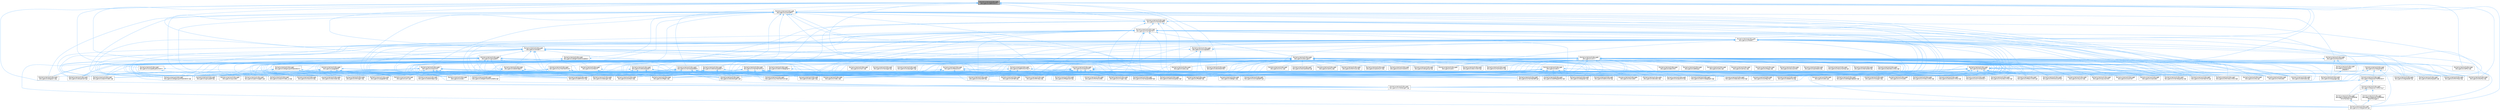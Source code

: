 digraph "/home/runner/work/doxygen/doxygen/src/definition.h"
{
 // INTERACTIVE_SVG=YES
 // LATEX_PDF_SIZE
  bgcolor="transparent";
  edge [fontname=Helvetica,fontsize=10,labelfontname=Helvetica,labelfontsize=10];
  node [fontname=Helvetica,fontsize=10,shape=box,height=0.2,width=0.4];
  Node1 [label="/home/runner/work/doxygen\l/doxygen/src/definition.h",height=0.2,width=0.4,color="gray40", fillcolor="grey60", style="filled", fontcolor="black",tooltip=" "];
  Node1 -> Node2 [dir="back",color="steelblue1",style="solid"];
  Node2 [label="/home/runner/work/doxygen\l/doxygen/src/classdef.h",height=0.2,width=0.4,color="grey40", fillcolor="white", style="filled",URL="$d1/da6/classdef_8h.html",tooltip=" "];
  Node2 -> Node3 [dir="back",color="steelblue1",style="solid"];
  Node3 [label="/home/runner/work/doxygen\l/doxygen/src/classdef.cpp",height=0.2,width=0.4,color="grey40", fillcolor="white", style="filled",URL="$de/d89/classdef_8cpp.html",tooltip=" "];
  Node2 -> Node4 [dir="back",color="steelblue1",style="solid"];
  Node4 [label="/home/runner/work/doxygen\l/doxygen/src/classlist.h",height=0.2,width=0.4,color="grey40", fillcolor="white", style="filled",URL="$d2/df8/classlist_8h.html",tooltip=" "];
  Node4 -> Node3 [dir="back",color="steelblue1",style="solid"];
  Node4 -> Node5 [dir="back",color="steelblue1",style="solid"];
  Node5 [label="/home/runner/work/doxygen\l/doxygen/src/classlist.cpp",height=0.2,width=0.4,color="grey40", fillcolor="white", style="filled",URL="$d6/d10/classlist_8cpp.html",tooltip=" "];
  Node4 -> Node6 [dir="back",color="steelblue1",style="solid"];
  Node6 [label="/home/runner/work/doxygen\l/doxygen/src/code.l",height=0.2,width=0.4,color="grey40", fillcolor="white", style="filled",URL="$da/d1f/code_8l.html",tooltip=" "];
  Node4 -> Node7 [dir="back",color="steelblue1",style="solid"];
  Node7 [label="/home/runner/work/doxygen\l/doxygen/src/context.cpp",height=0.2,width=0.4,color="grey40", fillcolor="white", style="filled",URL="$db/d12/context_8cpp.html",tooltip=" "];
  Node4 -> Node8 [dir="back",color="steelblue1",style="solid"];
  Node8 [label="/home/runner/work/doxygen\l/doxygen/src/defgen.cpp",height=0.2,width=0.4,color="grey40", fillcolor="white", style="filled",URL="$d3/d17/defgen_8cpp.html",tooltip=" "];
  Node4 -> Node9 [dir="back",color="steelblue1",style="solid"];
  Node9 [label="/home/runner/work/doxygen\l/doxygen/src/diagram.cpp",height=0.2,width=0.4,color="grey40", fillcolor="white", style="filled",URL="$da/d0d/diagram_8cpp.html",tooltip=" "];
  Node4 -> Node10 [dir="back",color="steelblue1",style="solid"];
  Node10 [label="/home/runner/work/doxygen\l/doxygen/src/docbookgen.cpp",height=0.2,width=0.4,color="grey40", fillcolor="white", style="filled",URL="$d8/d29/docbookgen_8cpp.html",tooltip=" "];
  Node4 -> Node11 [dir="back",color="steelblue1",style="solid"];
  Node11 [label="/home/runner/work/doxygen\l/doxygen/src/docparser.cpp",height=0.2,width=0.4,color="grey40", fillcolor="white", style="filled",URL="$da/d17/docparser_8cpp.html",tooltip=" "];
  Node4 -> Node12 [dir="back",color="steelblue1",style="solid"];
  Node12 [label="/home/runner/work/doxygen\l/doxygen/src/dotgfxhierarchytable.cpp",height=0.2,width=0.4,color="grey40", fillcolor="white", style="filled",URL="$d4/d09/dotgfxhierarchytable_8cpp.html",tooltip=" "];
  Node4 -> Node13 [dir="back",color="steelblue1",style="solid"];
  Node13 [label="/home/runner/work/doxygen\l/doxygen/src/dotgroupcollaboration.cpp",height=0.2,width=0.4,color="grey40", fillcolor="white", style="filled",URL="$d1/d86/dotgroupcollaboration_8cpp.html",tooltip=" "];
  Node4 -> Node14 [dir="back",color="steelblue1",style="solid"];
  Node14 [label="/home/runner/work/doxygen\l/doxygen/src/doxygen.cpp",height=0.2,width=0.4,color="grey40", fillcolor="white", style="filled",URL="$dc/d98/doxygen_8cpp.html",tooltip=" "];
  Node4 -> Node15 [dir="back",color="steelblue1",style="solid"];
  Node15 [label="/home/runner/work/doxygen\l/doxygen/src/filedef.cpp",height=0.2,width=0.4,color="grey40", fillcolor="white", style="filled",URL="$d6/ddc/filedef_8cpp.html",tooltip=" "];
  Node4 -> Node16 [dir="back",color="steelblue1",style="solid"];
  Node16 [label="/home/runner/work/doxygen\l/doxygen/src/fortrancode.l",height=0.2,width=0.4,color="grey40", fillcolor="white", style="filled",URL="$d9/d5b/fortrancode_8l.html",tooltip=" "];
  Node4 -> Node17 [dir="back",color="steelblue1",style="solid"];
  Node17 [label="/home/runner/work/doxygen\l/doxygen/src/groupdef.cpp",height=0.2,width=0.4,color="grey40", fillcolor="white", style="filled",URL="$d6/d42/groupdef_8cpp.html",tooltip=" "];
  Node4 -> Node18 [dir="back",color="steelblue1",style="solid"];
  Node18 [label="/home/runner/work/doxygen\l/doxygen/src/index.cpp",height=0.2,width=0.4,color="grey40", fillcolor="white", style="filled",URL="$db/d14/index_8cpp.html",tooltip="This file contains functions for the various index pages."];
  Node4 -> Node19 [dir="back",color="steelblue1",style="solid"];
  Node19 [label="/home/runner/work/doxygen\l/doxygen/src/latexgen.cpp",height=0.2,width=0.4,color="grey40", fillcolor="white", style="filled",URL="$d4/d42/latexgen_8cpp.html",tooltip=" "];
  Node4 -> Node20 [dir="back",color="steelblue1",style="solid"];
  Node20 [label="/home/runner/work/doxygen\l/doxygen/src/namespacedef.cpp",height=0.2,width=0.4,color="grey40", fillcolor="white", style="filled",URL="$d7/d1c/namespacedef_8cpp.html",tooltip=" "];
  Node4 -> Node21 [dir="back",color="steelblue1",style="solid"];
  Node21 [label="/home/runner/work/doxygen\l/doxygen/src/perlmodgen.cpp",height=0.2,width=0.4,color="grey40", fillcolor="white", style="filled",URL="$de/dd0/perlmodgen_8cpp.html",tooltip=" "];
  Node4 -> Node22 [dir="back",color="steelblue1",style="solid"];
  Node22 [label="/home/runner/work/doxygen\l/doxygen/src/pycode.l",height=0.2,width=0.4,color="grey40", fillcolor="white", style="filled",URL="$d3/ded/pycode_8l.html",tooltip=" "];
  Node4 -> Node23 [dir="back",color="steelblue1",style="solid"];
  Node23 [label="/home/runner/work/doxygen\l/doxygen/src/rtfgen.cpp",height=0.2,width=0.4,color="grey40", fillcolor="white", style="filled",URL="$d0/d9c/rtfgen_8cpp.html",tooltip=" "];
  Node4 -> Node24 [dir="back",color="steelblue1",style="solid"];
  Node24 [label="/home/runner/work/doxygen\l/doxygen/src/searchindex_js.cpp",height=0.2,width=0.4,color="grey40", fillcolor="white", style="filled",URL="$d9/d2f/searchindex__js_8cpp.html",tooltip=" "];
  Node4 -> Node25 [dir="back",color="steelblue1",style="solid"];
  Node25 [label="/home/runner/work/doxygen\l/doxygen/src/util.cpp",height=0.2,width=0.4,color="grey40", fillcolor="white", style="filled",URL="$df/d2d/util_8cpp.html",tooltip=" "];
  Node4 -> Node26 [dir="back",color="steelblue1",style="solid"];
  Node26 [label="/home/runner/work/doxygen\l/doxygen/src/vhdldocgen.cpp",height=0.2,width=0.4,color="grey40", fillcolor="white", style="filled",URL="$de/dea/vhdldocgen_8cpp.html",tooltip=" "];
  Node4 -> Node27 [dir="back",color="steelblue1",style="solid"];
  Node27 [label="/home/runner/work/doxygen\l/doxygen/src/xmlgen.cpp",height=0.2,width=0.4,color="grey40", fillcolor="white", style="filled",URL="$d0/dc3/xmlgen_8cpp.html",tooltip=" "];
  Node2 -> Node28 [dir="back",color="steelblue1",style="solid"];
  Node28 [label="/home/runner/work/doxygen\l/doxygen/src/context.h",height=0.2,width=0.4,color="grey40", fillcolor="white", style="filled",URL="$dc/d1e/context_8h.html",tooltip=" "];
  Node28 -> Node7 [dir="back",color="steelblue1",style="solid"];
  Node28 -> Node14 [dir="back",color="steelblue1",style="solid"];
  Node2 -> Node9 [dir="back",color="steelblue1",style="solid"];
  Node2 -> Node10 [dir="back",color="steelblue1",style="solid"];
  Node2 -> Node29 [dir="back",color="steelblue1",style="solid"];
  Node29 [label="/home/runner/work/doxygen\l/doxygen/src/docsets.cpp",height=0.2,width=0.4,color="grey40", fillcolor="white", style="filled",URL="$d7/d8f/docsets_8cpp.html",tooltip=" "];
  Node2 -> Node30 [dir="back",color="steelblue1",style="solid"];
  Node30 [label="/home/runner/work/doxygen\l/doxygen/src/dotclassgraph.h",height=0.2,width=0.4,color="grey40", fillcolor="white", style="filled",URL="$d5/d04/dotclassgraph_8h.html",tooltip=" "];
  Node30 -> Node3 [dir="back",color="steelblue1",style="solid"];
  Node30 -> Node7 [dir="back",color="steelblue1",style="solid"];
  Node30 -> Node8 [dir="back",color="steelblue1",style="solid"];
  Node30 -> Node10 [dir="back",color="steelblue1",style="solid"];
  Node30 -> Node31 [dir="back",color="steelblue1",style="solid"];
  Node31 [label="/home/runner/work/doxygen\l/doxygen/src/dotclassgraph.cpp",height=0.2,width=0.4,color="grey40", fillcolor="white", style="filled",URL="$d4/dcd/dotclassgraph_8cpp.html",tooltip=" "];
  Node30 -> Node32 [dir="back",color="steelblue1",style="solid"];
  Node32 [label="/home/runner/work/doxygen\l/doxygen/src/htmlgen.cpp",height=0.2,width=0.4,color="grey40", fillcolor="white", style="filled",URL="$d8/d6e/htmlgen_8cpp.html",tooltip=" "];
  Node30 -> Node19 [dir="back",color="steelblue1",style="solid"];
  Node30 -> Node23 [dir="back",color="steelblue1",style="solid"];
  Node30 -> Node27 [dir="back",color="steelblue1",style="solid"];
  Node2 -> Node33 [dir="back",color="steelblue1",style="solid"];
  Node33 [label="/home/runner/work/doxygen\l/doxygen/src/dotgfxhierarchytable.h",height=0.2,width=0.4,color="grey40", fillcolor="white", style="filled",URL="$d2/de7/dotgfxhierarchytable_8h.html",tooltip=" "];
  Node33 -> Node7 [dir="back",color="steelblue1",style="solid"];
  Node33 -> Node28 [dir="back",color="steelblue1",style="solid"];
  Node33 -> Node12 [dir="back",color="steelblue1",style="solid"];
  Node33 -> Node32 [dir="back",color="steelblue1",style="solid"];
  Node33 -> Node18 [dir="back",color="steelblue1",style="solid"];
  Node2 -> Node34 [dir="back",color="steelblue1",style="solid"];
  Node34 [label="/home/runner/work/doxygen\l/doxygen/src/dotnode.cpp",height=0.2,width=0.4,color="grey40", fillcolor="white", style="filled",URL="$df/d58/dotnode_8cpp.html",tooltip=" "];
  Node2 -> Node15 [dir="back",color="steelblue1",style="solid"];
  Node2 -> Node35 [dir="back",color="steelblue1",style="solid"];
  Node35 [label="/home/runner/work/doxygen\l/doxygen/src/ftvhelp.cpp",height=0.2,width=0.4,color="grey40", fillcolor="white", style="filled",URL="$db/d41/ftvhelp_8cpp.html",tooltip=" "];
  Node2 -> Node17 [dir="back",color="steelblue1",style="solid"];
  Node2 -> Node36 [dir="back",color="steelblue1",style="solid"];
  Node36 [label="/home/runner/work/doxygen\l/doxygen/src/memberdef.h",height=0.2,width=0.4,color="grey40", fillcolor="white", style="filled",URL="$d4/d46/memberdef_8h.html",tooltip=" "];
  Node36 -> Node10 [dir="back",color="steelblue1",style="solid"];
  Node36 -> Node29 [dir="back",color="steelblue1",style="solid"];
  Node36 -> Node37 [dir="back",color="steelblue1",style="solid"];
  Node37 [label="/home/runner/work/doxygen\l/doxygen/src/dotcallgraph.h",height=0.2,width=0.4,color="grey40", fillcolor="white", style="filled",URL="$dc/dcf/dotcallgraph_8h.html",tooltip=" "];
  Node37 -> Node7 [dir="back",color="steelblue1",style="solid"];
  Node37 -> Node10 [dir="back",color="steelblue1",style="solid"];
  Node37 -> Node38 [dir="back",color="steelblue1",style="solid"];
  Node38 [label="/home/runner/work/doxygen\l/doxygen/src/dotcallgraph.cpp",height=0.2,width=0.4,color="grey40", fillcolor="white", style="filled",URL="$d4/dd5/dotcallgraph_8cpp.html",tooltip=" "];
  Node37 -> Node32 [dir="back",color="steelblue1",style="solid"];
  Node37 -> Node19 [dir="back",color="steelblue1",style="solid"];
  Node37 -> Node39 [dir="back",color="steelblue1",style="solid"];
  Node39 [label="/home/runner/work/doxygen\l/doxygen/src/memberdef.cpp",height=0.2,width=0.4,color="grey40", fillcolor="white", style="filled",URL="$d0/d72/memberdef_8cpp.html",tooltip=" "];
  Node37 -> Node23 [dir="back",color="steelblue1",style="solid"];
  Node36 -> Node15 [dir="back",color="steelblue1",style="solid"];
  Node36 -> Node40 [dir="back",color="steelblue1",style="solid"];
  Node40 [label="/home/runner/work/doxygen\l/doxygen/src/htmldocvisitor.cpp",height=0.2,width=0.4,color="grey40", fillcolor="white", style="filled",URL="$da/db0/htmldocvisitor_8cpp.html",tooltip=" "];
  Node36 -> Node41 [dir="back",color="steelblue1",style="solid"];
  Node41 [label="/home/runner/work/doxygen\l/doxygen/src/htmlhelp.cpp",height=0.2,width=0.4,color="grey40", fillcolor="white", style="filled",URL="$d3/d4b/htmlhelp_8cpp.html",tooltip=" "];
  Node36 -> Node39 [dir="back",color="steelblue1",style="solid"];
  Node36 -> Node42 [dir="back",color="steelblue1",style="solid"];
  Node42 [label="/home/runner/work/doxygen\l/doxygen/src/memberlist.h",height=0.2,width=0.4,color="grey40", fillcolor="white", style="filled",URL="$dd/d78/memberlist_8h.html",tooltip=" "];
  Node42 -> Node3 [dir="back",color="steelblue1",style="solid"];
  Node42 -> Node28 [dir="back",color="steelblue1",style="solid"];
  Node42 -> Node8 [dir="back",color="steelblue1",style="solid"];
  Node42 -> Node43 [dir="back",color="steelblue1",style="solid"];
  Node43 [label="/home/runner/work/doxygen\l/doxygen/src/definition.cpp",height=0.2,width=0.4,color="grey40", fillcolor="white", style="filled",URL="$d3/dea/definition_8cpp.html",tooltip=" "];
  Node42 -> Node10 [dir="back",color="steelblue1",style="solid"];
  Node42 -> Node38 [dir="back",color="steelblue1",style="solid"];
  Node42 -> Node34 [dir="back",color="steelblue1",style="solid"];
  Node42 -> Node14 [dir="back",color="steelblue1",style="solid"];
  Node42 -> Node44 [dir="back",color="steelblue1",style="solid"];
  Node44 [label="/home/runner/work/doxygen\l/doxygen/src/doxygen.h",height=0.2,width=0.4,color="grey40", fillcolor="white", style="filled",URL="$d1/da1/doxygen_8h.html",tooltip=" "];
  Node44 -> Node3 [dir="back",color="steelblue1",style="solid"];
  Node44 -> Node5 [dir="back",color="steelblue1",style="solid"];
  Node44 -> Node6 [dir="back",color="steelblue1",style="solid"];
  Node44 -> Node45 [dir="back",color="steelblue1",style="solid"];
  Node45 [label="/home/runner/work/doxygen\l/doxygen/src/commentcnv.l",height=0.2,width=0.4,color="grey40", fillcolor="white", style="filled",URL="$d0/d47/commentcnv_8l.html",tooltip=" "];
  Node44 -> Node46 [dir="back",color="steelblue1",style="solid"];
  Node46 [label="/home/runner/work/doxygen\l/doxygen/src/commentscan.l",height=0.2,width=0.4,color="grey40", fillcolor="white", style="filled",URL="$d7/d5f/commentscan_8l.html",tooltip=" "];
  Node44 -> Node47 [dir="back",color="steelblue1",style="solid"];
  Node47 [label="/home/runner/work/doxygen\l/doxygen/src/conceptdef.cpp",height=0.2,width=0.4,color="grey40", fillcolor="white", style="filled",URL="$d8/d0a/conceptdef_8cpp.html",tooltip=" "];
  Node44 -> Node7 [dir="back",color="steelblue1",style="solid"];
  Node44 -> Node8 [dir="back",color="steelblue1",style="solid"];
  Node44 -> Node43 [dir="back",color="steelblue1",style="solid"];
  Node44 -> Node9 [dir="back",color="steelblue1",style="solid"];
  Node44 -> Node48 [dir="back",color="steelblue1",style="solid"];
  Node48 [label="/home/runner/work/doxygen\l/doxygen/src/dirdef.cpp",height=0.2,width=0.4,color="grey40", fillcolor="white", style="filled",URL="$d8/d52/dirdef_8cpp.html",tooltip=" "];
  Node44 -> Node10 [dir="back",color="steelblue1",style="solid"];
  Node44 -> Node49 [dir="back",color="steelblue1",style="solid"];
  Node49 [label="/home/runner/work/doxygen\l/doxygen/src/docbookvisitor.cpp",height=0.2,width=0.4,color="grey40", fillcolor="white", style="filled",URL="$dc/d05/docbookvisitor_8cpp.html",tooltip=" "];
  Node44 -> Node50 [dir="back",color="steelblue1",style="solid"];
  Node50 [label="/home/runner/work/doxygen\l/doxygen/src/docgroup.cpp",height=0.2,width=0.4,color="grey40", fillcolor="white", style="filled",URL="$d3/d36/docgroup_8cpp.html",tooltip=" "];
  Node44 -> Node51 [dir="back",color="steelblue1",style="solid"];
  Node51 [label="/home/runner/work/doxygen\l/doxygen/src/docnode.cpp",height=0.2,width=0.4,color="grey40", fillcolor="white", style="filled",URL="$d0/d2b/docnode_8cpp.html",tooltip=" "];
  Node44 -> Node11 [dir="back",color="steelblue1",style="solid"];
  Node44 -> Node29 [dir="back",color="steelblue1",style="solid"];
  Node44 -> Node52 [dir="back",color="steelblue1",style="solid"];
  Node52 [label="/home/runner/work/doxygen\l/doxygen/src/doctokenizer.l",height=0.2,width=0.4,color="grey40", fillcolor="white", style="filled",URL="$d1/d39/doctokenizer_8l.html",tooltip=" "];
  Node44 -> Node53 [dir="back",color="steelblue1",style="solid"];
  Node53 [label="/home/runner/work/doxygen\l/doxygen/src/docvisitor.cpp",height=0.2,width=0.4,color="grey40", fillcolor="white", style="filled",URL="$da/d39/docvisitor_8cpp.html",tooltip=" "];
  Node44 -> Node54 [dir="back",color="steelblue1",style="solid"];
  Node54 [label="/home/runner/work/doxygen\l/doxygen/src/dot.cpp",height=0.2,width=0.4,color="grey40", fillcolor="white", style="filled",URL="$de/daa/dot_8cpp.html",tooltip=" "];
  Node44 -> Node55 [dir="back",color="steelblue1",style="solid"];
  Node55 [label="/home/runner/work/doxygen\l/doxygen/src/dot.h",height=0.2,width=0.4,color="grey40", fillcolor="white", style="filled",URL="$d6/d4a/dot_8h.html",tooltip=" "];
  Node55 -> Node3 [dir="back",color="steelblue1",style="solid"];
  Node55 -> Node7 [dir="back",color="steelblue1",style="solid"];
  Node55 -> Node8 [dir="back",color="steelblue1",style="solid"];
  Node55 -> Node48 [dir="back",color="steelblue1",style="solid"];
  Node55 -> Node10 [dir="back",color="steelblue1",style="solid"];
  Node55 -> Node49 [dir="back",color="steelblue1",style="solid"];
  Node55 -> Node54 [dir="back",color="steelblue1",style="solid"];
  Node55 -> Node56 [dir="back",color="steelblue1",style="solid"];
  Node56 [label="/home/runner/work/doxygen\l/doxygen/src/dotfilepatcher.cpp",height=0.2,width=0.4,color="grey40", fillcolor="white", style="filled",URL="$d9/d92/dotfilepatcher_8cpp.html",tooltip=" "];
  Node55 -> Node57 [dir="back",color="steelblue1",style="solid"];
  Node57 [label="/home/runner/work/doxygen\l/doxygen/src/dotgraph.cpp",height=0.2,width=0.4,color="grey40", fillcolor="white", style="filled",URL="$de/d45/dotgraph_8cpp.html",tooltip=" "];
  Node55 -> Node58 [dir="back",color="steelblue1",style="solid"];
  Node58 [label="/home/runner/work/doxygen\l/doxygen/src/dotlegendgraph.cpp",height=0.2,width=0.4,color="grey40", fillcolor="white", style="filled",URL="$d4/d33/dotlegendgraph_8cpp.html",tooltip=" "];
  Node55 -> Node59 [dir="back",color="steelblue1",style="solid"];
  Node59 [label="/home/runner/work/doxygen\l/doxygen/src/dotrunner.cpp",height=0.2,width=0.4,color="grey40", fillcolor="white", style="filled",URL="$d1/dfe/dotrunner_8cpp.html",tooltip=" "];
  Node55 -> Node14 [dir="back",color="steelblue1",style="solid"];
  Node55 -> Node15 [dir="back",color="steelblue1",style="solid"];
  Node55 -> Node17 [dir="back",color="steelblue1",style="solid"];
  Node55 -> Node40 [dir="back",color="steelblue1",style="solid"];
  Node55 -> Node32 [dir="back",color="steelblue1",style="solid"];
  Node55 -> Node18 [dir="back",color="steelblue1",style="solid"];
  Node55 -> Node60 [dir="back",color="steelblue1",style="solid"];
  Node60 [label="/home/runner/work/doxygen\l/doxygen/src/latexdocvisitor.cpp",height=0.2,width=0.4,color="grey40", fillcolor="white", style="filled",URL="$d1/d4e/latexdocvisitor_8cpp.html",tooltip=" "];
  Node55 -> Node19 [dir="back",color="steelblue1",style="solid"];
  Node55 -> Node61 [dir="back",color="steelblue1",style="solid"];
  Node61 [label="/home/runner/work/doxygen\l/doxygen/src/mandocvisitor.cpp",height=0.2,width=0.4,color="grey40", fillcolor="white", style="filled",URL="$d8/dde/mandocvisitor_8cpp.html",tooltip=" "];
  Node55 -> Node39 [dir="back",color="steelblue1",style="solid"];
  Node55 -> Node62 [dir="back",color="steelblue1",style="solid"];
  Node62 [label="/home/runner/work/doxygen\l/doxygen/src/rtfdocvisitor.cpp",height=0.2,width=0.4,color="grey40", fillcolor="white", style="filled",URL="$de/d9a/rtfdocvisitor_8cpp.html",tooltip=" "];
  Node55 -> Node23 [dir="back",color="steelblue1",style="solid"];
  Node55 -> Node63 [dir="back",color="steelblue1",style="solid"];
  Node63 [label="/home/runner/work/doxygen\l/doxygen/src/xmldocvisitor.cpp",height=0.2,width=0.4,color="grey40", fillcolor="white", style="filled",URL="$dd/db6/xmldocvisitor_8cpp.html",tooltip=" "];
  Node55 -> Node27 [dir="back",color="steelblue1",style="solid"];
  Node44 -> Node64 [dir="back",color="steelblue1",style="solid"];
  Node64 [label="/home/runner/work/doxygen\l/doxygen/src/dotdirdeps.cpp",height=0.2,width=0.4,color="grey40", fillcolor="white", style="filled",URL="$da/d45/dotdirdeps_8cpp.html",tooltip=" "];
  Node44 -> Node56 [dir="back",color="steelblue1",style="solid"];
  Node44 -> Node12 [dir="back",color="steelblue1",style="solid"];
  Node44 -> Node57 [dir="back",color="steelblue1",style="solid"];
  Node44 -> Node13 [dir="back",color="steelblue1",style="solid"];
  Node44 -> Node58 [dir="back",color="steelblue1",style="solid"];
  Node44 -> Node34 [dir="back",color="steelblue1",style="solid"];
  Node44 -> Node59 [dir="back",color="steelblue1",style="solid"];
  Node44 -> Node14 [dir="back",color="steelblue1",style="solid"];
  Node44 -> Node65 [dir="back",color="steelblue1",style="solid"];
  Node65 [label="/home/runner/work/doxygen\l/doxygen/src/eclipsehelp.cpp",height=0.2,width=0.4,color="grey40", fillcolor="white", style="filled",URL="$d8/d56/eclipsehelp_8cpp.html",tooltip=" "];
  Node44 -> Node66 [dir="back",color="steelblue1",style="solid"];
  Node66 [label="/home/runner/work/doxygen\l/doxygen/src/entry.cpp",height=0.2,width=0.4,color="grey40", fillcolor="white", style="filled",URL="$d2/dd2/entry_8cpp.html",tooltip=" "];
  Node44 -> Node15 [dir="back",color="steelblue1",style="solid"];
  Node44 -> Node67 [dir="back",color="steelblue1",style="solid"];
  Node67 [label="/home/runner/work/doxygen\l/doxygen/src/formula.cpp",height=0.2,width=0.4,color="grey40", fillcolor="white", style="filled",URL="$d7/d5b/formula_8cpp.html",tooltip=" "];
  Node44 -> Node16 [dir="back",color="steelblue1",style="solid"];
  Node44 -> Node68 [dir="back",color="steelblue1",style="solid"];
  Node68 [label="/home/runner/work/doxygen\l/doxygen/src/fortranscanner.l",height=0.2,width=0.4,color="grey40", fillcolor="white", style="filled",URL="$dd/d00/fortranscanner_8l.html",tooltip=" "];
  Node44 -> Node35 [dir="back",color="steelblue1",style="solid"];
  Node44 -> Node17 [dir="back",color="steelblue1",style="solid"];
  Node44 -> Node40 [dir="back",color="steelblue1",style="solid"];
  Node44 -> Node32 [dir="back",color="steelblue1",style="solid"];
  Node44 -> Node41 [dir="back",color="steelblue1",style="solid"];
  Node44 -> Node18 [dir="back",color="steelblue1",style="solid"];
  Node44 -> Node60 [dir="back",color="steelblue1",style="solid"];
  Node44 -> Node19 [dir="back",color="steelblue1",style="solid"];
  Node44 -> Node69 [dir="back",color="steelblue1",style="solid"];
  Node69 [label="/home/runner/work/doxygen\l/doxygen/src/layout.cpp",height=0.2,width=0.4,color="grey40", fillcolor="white", style="filled",URL="$db/d16/layout_8cpp.html",tooltip=" "];
  Node44 -> Node70 [dir="back",color="steelblue1",style="solid"];
  Node70 [label="/home/runner/work/doxygen\l/doxygen/src/lexcode.l",height=0.2,width=0.4,color="grey40", fillcolor="white", style="filled",URL="$d0/d7e/lexcode_8l.html",tooltip=" "];
  Node44 -> Node71 [dir="back",color="steelblue1",style="solid"];
  Node71 [label="/home/runner/work/doxygen\l/doxygen/src/main.cpp",height=0.2,width=0.4,color="grey40", fillcolor="white", style="filled",URL="$df/d0a/main_8cpp.html",tooltip="main entry point for doxygen"];
  Node44 -> Node61 [dir="back",color="steelblue1",style="solid"];
  Node44 -> Node72 [dir="back",color="steelblue1",style="solid"];
  Node72 [label="/home/runner/work/doxygen\l/doxygen/src/mangen.cpp",height=0.2,width=0.4,color="grey40", fillcolor="white", style="filled",URL="$d7/de7/mangen_8cpp.html",tooltip=" "];
  Node44 -> Node73 [dir="back",color="steelblue1",style="solid"];
  Node73 [label="/home/runner/work/doxygen\l/doxygen/src/markdown.cpp",height=0.2,width=0.4,color="grey40", fillcolor="white", style="filled",URL="$de/d04/markdown_8cpp.html",tooltip=" "];
  Node44 -> Node39 [dir="back",color="steelblue1",style="solid"];
  Node44 -> Node74 [dir="back",color="steelblue1",style="solid"];
  Node74 [label="/home/runner/work/doxygen\l/doxygen/src/membergroup.cpp",height=0.2,width=0.4,color="grey40", fillcolor="white", style="filled",URL="$d6/d18/membergroup_8cpp.html",tooltip=" "];
  Node44 -> Node75 [dir="back",color="steelblue1",style="solid"];
  Node75 [label="/home/runner/work/doxygen\l/doxygen/src/memberlist.cpp",height=0.2,width=0.4,color="grey40", fillcolor="white", style="filled",URL="$d0/d14/memberlist_8cpp.html",tooltip=" "];
  Node44 -> Node76 [dir="back",color="steelblue1",style="solid"];
  Node76 [label="/home/runner/work/doxygen\l/doxygen/src/message.cpp",height=0.2,width=0.4,color="grey40", fillcolor="white", style="filled",URL="$d8/d6a/message_8cpp.html",tooltip=" "];
  Node44 -> Node77 [dir="back",color="steelblue1",style="solid"];
  Node77 [label="/home/runner/work/doxygen\l/doxygen/src/msc.cpp",height=0.2,width=0.4,color="grey40", fillcolor="white", style="filled",URL="$db/d33/msc_8cpp.html",tooltip=" "];
  Node44 -> Node20 [dir="back",color="steelblue1",style="solid"];
  Node44 -> Node78 [dir="back",color="steelblue1",style="solid"];
  Node78 [label="/home/runner/work/doxygen\l/doxygen/src/outputgen.cpp",height=0.2,width=0.4,color="grey40", fillcolor="white", style="filled",URL="$d0/d17/outputgen_8cpp.html",tooltip=" "];
  Node44 -> Node79 [dir="back",color="steelblue1",style="solid"];
  Node79 [label="/home/runner/work/doxygen\l/doxygen/src/outputlist.cpp",height=0.2,width=0.4,color="grey40", fillcolor="white", style="filled",URL="$db/dd8/outputlist_8cpp.html",tooltip=" "];
  Node44 -> Node80 [dir="back",color="steelblue1",style="solid"];
  Node80 [label="/home/runner/work/doxygen\l/doxygen/src/outputlist.h",height=0.2,width=0.4,color="grey40", fillcolor="white", style="filled",URL="$d2/db9/outputlist_8h.html",tooltip=" "];
  Node80 -> Node3 [dir="back",color="steelblue1",style="solid"];
  Node80 -> Node5 [dir="back",color="steelblue1",style="solid"];
  Node80 -> Node6 [dir="back",color="steelblue1",style="solid"];
  Node80 -> Node47 [dir="back",color="steelblue1",style="solid"];
  Node80 -> Node7 [dir="back",color="steelblue1",style="solid"];
  Node80 -> Node43 [dir="back",color="steelblue1",style="solid"];
  Node80 -> Node48 [dir="back",color="steelblue1",style="solid"];
  Node80 -> Node10 [dir="back",color="steelblue1",style="solid"];
  Node80 -> Node14 [dir="back",color="steelblue1",style="solid"];
  Node80 -> Node15 [dir="back",color="steelblue1",style="solid"];
  Node80 -> Node81 [dir="back",color="steelblue1",style="solid"];
  Node81 [label="/home/runner/work/doxygen\l/doxygen/src/fileparser.cpp",height=0.2,width=0.4,color="grey40", fillcolor="white", style="filled",URL="$d9/d74/fileparser_8cpp.html",tooltip=" "];
  Node80 -> Node16 [dir="back",color="steelblue1",style="solid"];
  Node80 -> Node35 [dir="back",color="steelblue1",style="solid"];
  Node80 -> Node17 [dir="back",color="steelblue1",style="solid"];
  Node80 -> Node40 [dir="back",color="steelblue1",style="solid"];
  Node80 -> Node32 [dir="back",color="steelblue1",style="solid"];
  Node80 -> Node18 [dir="back",color="steelblue1",style="solid"];
  Node80 -> Node60 [dir="back",color="steelblue1",style="solid"];
  Node80 -> Node19 [dir="back",color="steelblue1",style="solid"];
  Node80 -> Node70 [dir="back",color="steelblue1",style="solid"];
  Node80 -> Node72 [dir="back",color="steelblue1",style="solid"];
  Node80 -> Node39 [dir="back",color="steelblue1",style="solid"];
  Node80 -> Node74 [dir="back",color="steelblue1",style="solid"];
  Node80 -> Node75 [dir="back",color="steelblue1",style="solid"];
  Node80 -> Node20 [dir="back",color="steelblue1",style="solid"];
  Node80 -> Node79 [dir="back",color="steelblue1",style="solid"];
  Node80 -> Node82 [dir="back",color="steelblue1",style="solid"];
  Node82 [label="/home/runner/work/doxygen\l/doxygen/src/pagedef.cpp",height=0.2,width=0.4,color="grey40", fillcolor="white", style="filled",URL="$d9/db4/pagedef_8cpp.html",tooltip=" "];
  Node80 -> Node22 [dir="back",color="steelblue1",style="solid"];
  Node80 -> Node23 [dir="back",color="steelblue1",style="solid"];
  Node80 -> Node83 [dir="back",color="steelblue1",style="solid"];
  Node83 [label="/home/runner/work/doxygen\l/doxygen/src/sqlcode.l",height=0.2,width=0.4,color="grey40", fillcolor="white", style="filled",URL="$d2/dda/sqlcode_8l.html",tooltip=" "];
  Node80 -> Node84 [dir="back",color="steelblue1",style="solid"];
  Node84 [label="/home/runner/work/doxygen\l/doxygen/src/tooltip.cpp",height=0.2,width=0.4,color="grey40", fillcolor="white", style="filled",URL="$d7/d56/tooltip_8cpp.html",tooltip=" "];
  Node80 -> Node25 [dir="back",color="steelblue1",style="solid"];
  Node80 -> Node85 [dir="back",color="steelblue1",style="solid"];
  Node85 [label="/home/runner/work/doxygen\l/doxygen/src/vhdlcode.l",height=0.2,width=0.4,color="grey40", fillcolor="white", style="filled",URL="$d5/d6a/vhdlcode_8l.html",tooltip=" "];
  Node80 -> Node26 [dir="back",color="steelblue1",style="solid"];
  Node80 -> Node86 [dir="back",color="steelblue1",style="solid"];
  Node86 [label="/home/runner/work/doxygen\l/doxygen/src/vhdljjparser.cpp",height=0.2,width=0.4,color="grey40", fillcolor="white", style="filled",URL="$d1/d86/vhdljjparser_8cpp.html",tooltip=" "];
  Node80 -> Node87 [dir="back",color="steelblue1",style="solid"];
  Node87 [label="/home/runner/work/doxygen\l/doxygen/src/xmlcode.l",height=0.2,width=0.4,color="grey40", fillcolor="white", style="filled",URL="$dc/dc1/xmlcode_8l.html",tooltip=" "];
  Node80 -> Node27 [dir="back",color="steelblue1",style="solid"];
  Node44 -> Node82 [dir="back",color="steelblue1",style="solid"];
  Node44 -> Node21 [dir="back",color="steelblue1",style="solid"];
  Node44 -> Node88 [dir="back",color="steelblue1",style="solid"];
  Node88 [label="/home/runner/work/doxygen\l/doxygen/src/plantuml.cpp",height=0.2,width=0.4,color="grey40", fillcolor="white", style="filled",URL="$d7/d5b/plantuml_8cpp.html",tooltip=" "];
  Node44 -> Node89 [dir="back",color="steelblue1",style="solid"];
  Node89 [label="/home/runner/work/doxygen\l/doxygen/src/pre.l",height=0.2,width=0.4,color="grey40", fillcolor="white", style="filled",URL="$d0/da7/pre_8l.html",tooltip=" "];
  Node44 -> Node22 [dir="back",color="steelblue1",style="solid"];
  Node44 -> Node90 [dir="back",color="steelblue1",style="solid"];
  Node90 [label="/home/runner/work/doxygen\l/doxygen/src/pyscanner.l",height=0.2,width=0.4,color="grey40", fillcolor="white", style="filled",URL="$de/d2b/pyscanner_8l.html",tooltip=" "];
  Node44 -> Node91 [dir="back",color="steelblue1",style="solid"];
  Node91 [label="/home/runner/work/doxygen\l/doxygen/src/qhp.cpp",height=0.2,width=0.4,color="grey40", fillcolor="white", style="filled",URL="$d9/d45/qhp_8cpp.html",tooltip=" "];
  Node44 -> Node62 [dir="back",color="steelblue1",style="solid"];
  Node44 -> Node23 [dir="back",color="steelblue1",style="solid"];
  Node44 -> Node92 [dir="back",color="steelblue1",style="solid"];
  Node92 [label="/home/runner/work/doxygen\l/doxygen/src/scanner.l",height=0.2,width=0.4,color="grey40", fillcolor="white", style="filled",URL="$da/d11/scanner_8l.html",tooltip=" "];
  Node44 -> Node93 [dir="back",color="steelblue1",style="solid"];
  Node93 [label="/home/runner/work/doxygen\l/doxygen/src/searchindex.cpp",height=0.2,width=0.4,color="grey40", fillcolor="white", style="filled",URL="$d7/d79/searchindex_8cpp.html",tooltip=" "];
  Node44 -> Node24 [dir="back",color="steelblue1",style="solid"];
  Node44 -> Node83 [dir="back",color="steelblue1",style="solid"];
  Node44 -> Node94 [dir="back",color="steelblue1",style="solid"];
  Node94 [label="/home/runner/work/doxygen\l/doxygen/src/symbolresolver.cpp",height=0.2,width=0.4,color="grey40", fillcolor="white", style="filled",URL="$d2/d99/symbolresolver_8cpp.html",tooltip=" "];
  Node44 -> Node95 [dir="back",color="steelblue1",style="solid"];
  Node95 [label="/home/runner/work/doxygen\l/doxygen/src/tagreader.cpp",height=0.2,width=0.4,color="grey40", fillcolor="white", style="filled",URL="$d4/d7b/tagreader_8cpp.html",tooltip=" "];
  Node44 -> Node84 [dir="back",color="steelblue1",style="solid"];
  Node44 -> Node25 [dir="back",color="steelblue1",style="solid"];
  Node44 -> Node85 [dir="back",color="steelblue1",style="solid"];
  Node44 -> Node26 [dir="back",color="steelblue1",style="solid"];
  Node44 -> Node86 [dir="back",color="steelblue1",style="solid"];
  Node44 -> Node87 [dir="back",color="steelblue1",style="solid"];
  Node44 -> Node63 [dir="back",color="steelblue1",style="solid"];
  Node44 -> Node27 [dir="back",color="steelblue1",style="solid"];
  Node42 -> Node15 [dir="back",color="steelblue1",style="solid"];
  Node42 -> Node96 [dir="back",color="steelblue1",style="solid"];
  Node96 [label="/home/runner/work/doxygen\l/doxygen/src/filedef.h",height=0.2,width=0.4,color="grey40", fillcolor="white", style="filled",URL="$d4/d3a/filedef_8h.html",tooltip=" "];
  Node96 -> Node3 [dir="back",color="steelblue1",style="solid"];
  Node96 -> Node6 [dir="back",color="steelblue1",style="solid"];
  Node96 -> Node97 [dir="back",color="steelblue1",style="solid"];
  Node97 [label="/home/runner/work/doxygen\l/doxygen/src/conceptdef.h",height=0.2,width=0.4,color="grey40", fillcolor="white", style="filled",URL="$da/df1/conceptdef_8h.html",tooltip=" "];
  Node97 -> Node47 [dir="back",color="steelblue1",style="solid"];
  Node97 -> Node14 [dir="back",color="steelblue1",style="solid"];
  Node97 -> Node15 [dir="back",color="steelblue1",style="solid"];
  Node97 -> Node20 [dir="back",color="steelblue1",style="solid"];
  Node97 -> Node98 [dir="back",color="steelblue1",style="solid"];
  Node98 [label="/home/runner/work/doxygen\l/doxygen/src/util.h",height=0.2,width=0.4,color="grey40", fillcolor="white", style="filled",URL="$d8/d3c/util_8h.html",tooltip="A bunch of utility functions."];
  Node98 -> Node99 [dir="back",color="steelblue1",style="solid"];
  Node99 [label="/home/runner/work/doxygen\l/doxygen/src/cite.cpp",height=0.2,width=0.4,color="grey40", fillcolor="white", style="filled",URL="$d5/d0b/cite_8cpp.html",tooltip=" "];
  Node98 -> Node3 [dir="back",color="steelblue1",style="solid"];
  Node98 -> Node5 [dir="back",color="steelblue1",style="solid"];
  Node98 -> Node6 [dir="back",color="steelblue1",style="solid"];
  Node98 -> Node45 [dir="back",color="steelblue1",style="solid"];
  Node98 -> Node46 [dir="back",color="steelblue1",style="solid"];
  Node98 -> Node47 [dir="back",color="steelblue1",style="solid"];
  Node98 -> Node7 [dir="back",color="steelblue1",style="solid"];
  Node98 -> Node100 [dir="back",color="steelblue1",style="solid"];
  Node100 [label="/home/runner/work/doxygen\l/doxygen/src/declinfo.l",height=0.2,width=0.4,color="grey40", fillcolor="white", style="filled",URL="$d8/d0f/declinfo_8l.html",tooltip=" "];
  Node98 -> Node101 [dir="back",color="steelblue1",style="solid"];
  Node101 [label="/home/runner/work/doxygen\l/doxygen/src/defargs.l",height=0.2,width=0.4,color="grey40", fillcolor="white", style="filled",URL="$de/df3/defargs_8l.html",tooltip=" "];
  Node98 -> Node8 [dir="back",color="steelblue1",style="solid"];
  Node98 -> Node43 [dir="back",color="steelblue1",style="solid"];
  Node98 -> Node102 [dir="back",color="steelblue1",style="solid"];
  Node102 [label="/home/runner/work/doxygen\l/doxygen/src/dia.cpp",height=0.2,width=0.4,color="grey40", fillcolor="white", style="filled",URL="$d1/df5/dia_8cpp.html",tooltip=" "];
  Node98 -> Node9 [dir="back",color="steelblue1",style="solid"];
  Node98 -> Node48 [dir="back",color="steelblue1",style="solid"];
  Node98 -> Node10 [dir="back",color="steelblue1",style="solid"];
  Node98 -> Node49 [dir="back",color="steelblue1",style="solid"];
  Node98 -> Node50 [dir="back",color="steelblue1",style="solid"];
  Node98 -> Node51 [dir="back",color="steelblue1",style="solid"];
  Node98 -> Node11 [dir="back",color="steelblue1",style="solid"];
  Node98 -> Node29 [dir="back",color="steelblue1",style="solid"];
  Node98 -> Node53 [dir="back",color="steelblue1",style="solid"];
  Node98 -> Node54 [dir="back",color="steelblue1",style="solid"];
  Node98 -> Node38 [dir="back",color="steelblue1",style="solid"];
  Node98 -> Node31 [dir="back",color="steelblue1",style="solid"];
  Node98 -> Node64 [dir="back",color="steelblue1",style="solid"];
  Node98 -> Node56 [dir="back",color="steelblue1",style="solid"];
  Node98 -> Node12 [dir="back",color="steelblue1",style="solid"];
  Node98 -> Node57 [dir="back",color="steelblue1",style="solid"];
  Node98 -> Node13 [dir="back",color="steelblue1",style="solid"];
  Node98 -> Node103 [dir="back",color="steelblue1",style="solid"];
  Node103 [label="/home/runner/work/doxygen\l/doxygen/src/dotincldepgraph.cpp",height=0.2,width=0.4,color="grey40", fillcolor="white", style="filled",URL="$da/d57/dotincldepgraph_8cpp.html",tooltip=" "];
  Node98 -> Node58 [dir="back",color="steelblue1",style="solid"];
  Node98 -> Node34 [dir="back",color="steelblue1",style="solid"];
  Node98 -> Node59 [dir="back",color="steelblue1",style="solid"];
  Node98 -> Node14 [dir="back",color="steelblue1",style="solid"];
  Node98 -> Node65 [dir="back",color="steelblue1",style="solid"];
  Node98 -> Node104 [dir="back",color="steelblue1",style="solid"];
  Node104 [label="/home/runner/work/doxygen\l/doxygen/src/emoji.cpp",height=0.2,width=0.4,color="grey40", fillcolor="white", style="filled",URL="$d2/d38/emoji_8cpp.html",tooltip=" "];
  Node98 -> Node66 [dir="back",color="steelblue1",style="solid"];
  Node98 -> Node15 [dir="back",color="steelblue1",style="solid"];
  Node98 -> Node105 [dir="back",color="steelblue1",style="solid"];
  Node105 [label="/home/runner/work/doxygen\l/doxygen/src/filename.h",height=0.2,width=0.4,color="grey40", fillcolor="white", style="filled",URL="$dc/dd6/filename_8h.html",tooltip=" "];
  Node105 -> Node6 [dir="back",color="steelblue1",style="solid"];
  Node105 -> Node7 [dir="back",color="steelblue1",style="solid"];
  Node105 -> Node8 [dir="back",color="steelblue1",style="solid"];
  Node105 -> Node48 [dir="back",color="steelblue1",style="solid"];
  Node105 -> Node10 [dir="back",color="steelblue1",style="solid"];
  Node105 -> Node49 [dir="back",color="steelblue1",style="solid"];
  Node105 -> Node14 [dir="back",color="steelblue1",style="solid"];
  Node105 -> Node15 [dir="back",color="steelblue1",style="solid"];
  Node105 -> Node18 [dir="back",color="steelblue1",style="solid"];
  Node105 -> Node19 [dir="back",color="steelblue1",style="solid"];
  Node105 -> Node21 [dir="back",color="steelblue1",style="solid"];
  Node105 -> Node23 [dir="back",color="steelblue1",style="solid"];
  Node105 -> Node24 [dir="back",color="steelblue1",style="solid"];
  Node105 -> Node95 [dir="back",color="steelblue1",style="solid"];
  Node105 -> Node25 [dir="back",color="steelblue1",style="solid"];
  Node105 -> Node26 [dir="back",color="steelblue1",style="solid"];
  Node105 -> Node63 [dir="back",color="steelblue1",style="solid"];
  Node105 -> Node27 [dir="back",color="steelblue1",style="solid"];
  Node98 -> Node67 [dir="back",color="steelblue1",style="solid"];
  Node98 -> Node16 [dir="back",color="steelblue1",style="solid"];
  Node98 -> Node68 [dir="back",color="steelblue1",style="solid"];
  Node98 -> Node35 [dir="back",color="steelblue1",style="solid"];
  Node98 -> Node17 [dir="back",color="steelblue1",style="solid"];
  Node98 -> Node106 [dir="back",color="steelblue1",style="solid"];
  Node106 [label="/home/runner/work/doxygen\l/doxygen/src/htags.cpp",height=0.2,width=0.4,color="grey40", fillcolor="white", style="filled",URL="$d9/db7/htags_8cpp.html",tooltip=" "];
  Node98 -> Node40 [dir="back",color="steelblue1",style="solid"];
  Node98 -> Node32 [dir="back",color="steelblue1",style="solid"];
  Node98 -> Node41 [dir="back",color="steelblue1",style="solid"];
  Node98 -> Node18 [dir="back",color="steelblue1",style="solid"];
  Node98 -> Node107 [dir="back",color="steelblue1",style="solid"];
  Node107 [label="/home/runner/work/doxygen\l/doxygen/src/language.cpp",height=0.2,width=0.4,color="grey40", fillcolor="white", style="filled",URL="$d2/d48/language_8cpp.html",tooltip=" "];
  Node98 -> Node60 [dir="back",color="steelblue1",style="solid"];
  Node98 -> Node19 [dir="back",color="steelblue1",style="solid"];
  Node98 -> Node69 [dir="back",color="steelblue1",style="solid"];
  Node98 -> Node108 [dir="back",color="steelblue1",style="solid"];
  Node108 [label="/home/runner/work/doxygen\l/doxygen/src/lexscanner.l",height=0.2,width=0.4,color="grey40", fillcolor="white", style="filled",URL="$d4/d7d/lexscanner_8l.html",tooltip=" "];
  Node98 -> Node61 [dir="back",color="steelblue1",style="solid"];
  Node98 -> Node72 [dir="back",color="steelblue1",style="solid"];
  Node98 -> Node73 [dir="back",color="steelblue1",style="solid"];
  Node98 -> Node39 [dir="back",color="steelblue1",style="solid"];
  Node98 -> Node74 [dir="back",color="steelblue1",style="solid"];
  Node98 -> Node75 [dir="back",color="steelblue1",style="solid"];
  Node98 -> Node77 [dir="back",color="steelblue1",style="solid"];
  Node98 -> Node20 [dir="back",color="steelblue1",style="solid"];
  Node98 -> Node82 [dir="back",color="steelblue1",style="solid"];
  Node98 -> Node21 [dir="back",color="steelblue1",style="solid"];
  Node98 -> Node88 [dir="back",color="steelblue1",style="solid"];
  Node98 -> Node109 [dir="back",color="steelblue1",style="solid"];
  Node109 [label="/home/runner/work/doxygen\l/doxygen/src/portable.cpp",height=0.2,width=0.4,color="grey40", fillcolor="white", style="filled",URL="$d0/d1c/portable_8cpp.html",tooltip=" "];
  Node98 -> Node89 [dir="back",color="steelblue1",style="solid"];
  Node98 -> Node22 [dir="back",color="steelblue1",style="solid"];
  Node98 -> Node90 [dir="back",color="steelblue1",style="solid"];
  Node98 -> Node91 [dir="back",color="steelblue1",style="solid"];
  Node98 -> Node110 [dir="back",color="steelblue1",style="solid"];
  Node110 [label="/home/runner/work/doxygen\l/doxygen/src/reflist.cpp",height=0.2,width=0.4,color="grey40", fillcolor="white", style="filled",URL="$d4/d09/reflist_8cpp.html",tooltip=" "];
  Node98 -> Node111 [dir="back",color="steelblue1",style="solid"];
  Node111 [label="/home/runner/work/doxygen\l/doxygen/src/resourcemgr.cpp",height=0.2,width=0.4,color="grey40", fillcolor="white", style="filled",URL="$d6/dde/resourcemgr_8cpp.html",tooltip=" "];
  Node98 -> Node62 [dir="back",color="steelblue1",style="solid"];
  Node98 -> Node23 [dir="back",color="steelblue1",style="solid"];
  Node98 -> Node92 [dir="back",color="steelblue1",style="solid"];
  Node98 -> Node93 [dir="back",color="steelblue1",style="solid"];
  Node98 -> Node24 [dir="back",color="steelblue1",style="solid"];
  Node98 -> Node83 [dir="back",color="steelblue1",style="solid"];
  Node98 -> Node94 [dir="back",color="steelblue1",style="solid"];
  Node98 -> Node95 [dir="back",color="steelblue1",style="solid"];
  Node98 -> Node112 [dir="back",color="steelblue1",style="solid"];
  Node112 [label="/home/runner/work/doxygen\l/doxygen/src/template.cpp",height=0.2,width=0.4,color="grey40", fillcolor="white", style="filled",URL="$df/d54/template_8cpp.html",tooltip=" "];
  Node98 -> Node113 [dir="back",color="steelblue1",style="solid"];
  Node113 [label="/home/runner/work/doxygen\l/doxygen/src/textdocvisitor.cpp",height=0.2,width=0.4,color="grey40", fillcolor="white", style="filled",URL="$d3/da6/textdocvisitor_8cpp.html",tooltip=" "];
  Node98 -> Node84 [dir="back",color="steelblue1",style="solid"];
  Node98 -> Node25 [dir="back",color="steelblue1",style="solid"];
  Node98 -> Node85 [dir="back",color="steelblue1",style="solid"];
  Node98 -> Node26 [dir="back",color="steelblue1",style="solid"];
  Node98 -> Node86 [dir="back",color="steelblue1",style="solid"];
  Node98 -> Node114 [dir="back",color="steelblue1",style="solid"];
  Node114 [label="/home/runner/work/doxygen\l/doxygen/src/vhdljjparser.h",height=0.2,width=0.4,color="grey40", fillcolor="white", style="filled",URL="$d2/d55/vhdljjparser_8h.html",tooltip=" "];
  Node114 -> Node14 [dir="back",color="steelblue1",style="solid"];
  Node114 -> Node26 [dir="back",color="steelblue1",style="solid"];
  Node114 -> Node86 [dir="back",color="steelblue1",style="solid"];
  Node114 -> Node115 [dir="back",color="steelblue1",style="solid"];
  Node115 [label="/home/runner/work/doxygen\l/doxygen/vhdlparser/VhdlParser.h",height=0.2,width=0.4,color="grey40", fillcolor="white", style="filled",URL="$d5/df9/_vhdl_parser_8h.html",tooltip=" "];
  Node115 -> Node26 [dir="back",color="steelblue1",style="solid"];
  Node115 -> Node116 [dir="back",color="steelblue1",style="solid"];
  Node116 [label="/home/runner/work/doxygen\l/doxygen/vhdlparser/VhdlParser\lErrorHandler.hpp",height=0.2,width=0.4,color="grey40", fillcolor="white", style="filled",URL="$d2/dc3/_vhdl_parser_error_handler_8hpp.html",tooltip=" "];
  Node116 -> Node86 [dir="back",color="steelblue1",style="solid"];
  Node115 -> Node117 [dir="back",color="steelblue1",style="solid"];
  Node117 [label="/home/runner/work/doxygen\l/doxygen/vhdlparser/vhdlstring.h",height=0.2,width=0.4,color="grey40", fillcolor="white", style="filled",URL="$d9/d48/vhdlstring_8h.html",tooltip=" "];
  Node117 -> Node116 [dir="back",color="steelblue1",style="solid"];
  Node117 -> Node118 [dir="back",color="steelblue1",style="solid"];
  Node118 [label="/home/runner/work/doxygen\l/doxygen/vhdlparser/VhdlParser\lTokenManager.h",height=0.2,width=0.4,color="grey40", fillcolor="white", style="filled",URL="$d7/dad/_vhdl_parser_token_manager_8h.html",tooltip=" "];
  Node118 -> Node86 [dir="back",color="steelblue1",style="solid"];
  Node98 -> Node87 [dir="back",color="steelblue1",style="solid"];
  Node98 -> Node63 [dir="back",color="steelblue1",style="solid"];
  Node98 -> Node27 [dir="back",color="steelblue1",style="solid"];
  Node96 -> Node7 [dir="back",color="steelblue1",style="solid"];
  Node96 -> Node8 [dir="back",color="steelblue1",style="solid"];
  Node96 -> Node43 [dir="back",color="steelblue1",style="solid"];
  Node96 -> Node48 [dir="back",color="steelblue1",style="solid"];
  Node96 -> Node49 [dir="back",color="steelblue1",style="solid"];
  Node96 -> Node11 [dir="back",color="steelblue1",style="solid"];
  Node96 -> Node29 [dir="back",color="steelblue1",style="solid"];
  Node96 -> Node119 [dir="back",color="steelblue1",style="solid"];
  Node119 [label="/home/runner/work/doxygen\l/doxygen/src/dotincldepgraph.h",height=0.2,width=0.4,color="grey40", fillcolor="white", style="filled",URL="$dd/d8c/dotincldepgraph_8h.html",tooltip=" "];
  Node119 -> Node7 [dir="back",color="steelblue1",style="solid"];
  Node119 -> Node10 [dir="back",color="steelblue1",style="solid"];
  Node119 -> Node103 [dir="back",color="steelblue1",style="solid"];
  Node119 -> Node15 [dir="back",color="steelblue1",style="solid"];
  Node119 -> Node32 [dir="back",color="steelblue1",style="solid"];
  Node119 -> Node19 [dir="back",color="steelblue1",style="solid"];
  Node119 -> Node23 [dir="back",color="steelblue1",style="solid"];
  Node119 -> Node27 [dir="back",color="steelblue1",style="solid"];
  Node96 -> Node15 [dir="back",color="steelblue1",style="solid"];
  Node96 -> Node16 [dir="back",color="steelblue1",style="solid"];
  Node96 -> Node35 [dir="back",color="steelblue1",style="solid"];
  Node96 -> Node17 [dir="back",color="steelblue1",style="solid"];
  Node96 -> Node40 [dir="back",color="steelblue1",style="solid"];
  Node96 -> Node41 [dir="back",color="steelblue1",style="solid"];
  Node96 -> Node18 [dir="back",color="steelblue1",style="solid"];
  Node96 -> Node60 [dir="back",color="steelblue1",style="solid"];
  Node96 -> Node70 [dir="back",color="steelblue1",style="solid"];
  Node96 -> Node61 [dir="back",color="steelblue1",style="solid"];
  Node96 -> Node39 [dir="back",color="steelblue1",style="solid"];
  Node96 -> Node74 [dir="back",color="steelblue1",style="solid"];
  Node96 -> Node75 [dir="back",color="steelblue1",style="solid"];
  Node96 -> Node120 [dir="back",color="steelblue1",style="solid"];
  Node120 [label="/home/runner/work/doxygen\l/doxygen/src/namespacedef.h",height=0.2,width=0.4,color="grey40", fillcolor="white", style="filled",URL="$d7/d97/namespacedef_8h.html",tooltip=" "];
  Node120 -> Node3 [dir="back",color="steelblue1",style="solid"];
  Node120 -> Node6 [dir="back",color="steelblue1",style="solid"];
  Node120 -> Node47 [dir="back",color="steelblue1",style="solid"];
  Node120 -> Node7 [dir="back",color="steelblue1",style="solid"];
  Node120 -> Node8 [dir="back",color="steelblue1",style="solid"];
  Node120 -> Node43 [dir="back",color="steelblue1",style="solid"];
  Node120 -> Node10 [dir="back",color="steelblue1",style="solid"];
  Node120 -> Node51 [dir="back",color="steelblue1",style="solid"];
  Node120 -> Node11 [dir="back",color="steelblue1",style="solid"];
  Node120 -> Node29 [dir="back",color="steelblue1",style="solid"];
  Node120 -> Node13 [dir="back",color="steelblue1",style="solid"];
  Node120 -> Node14 [dir="back",color="steelblue1",style="solid"];
  Node120 -> Node15 [dir="back",color="steelblue1",style="solid"];
  Node120 -> Node16 [dir="back",color="steelblue1",style="solid"];
  Node120 -> Node17 [dir="back",color="steelblue1",style="solid"];
  Node120 -> Node18 [dir="back",color="steelblue1",style="solid"];
  Node120 -> Node19 [dir="back",color="steelblue1",style="solid"];
  Node120 -> Node39 [dir="back",color="steelblue1",style="solid"];
  Node120 -> Node74 [dir="back",color="steelblue1",style="solid"];
  Node120 -> Node75 [dir="back",color="steelblue1",style="solid"];
  Node120 -> Node20 [dir="back",color="steelblue1",style="solid"];
  Node120 -> Node82 [dir="back",color="steelblue1",style="solid"];
  Node120 -> Node21 [dir="back",color="steelblue1",style="solid"];
  Node120 -> Node22 [dir="back",color="steelblue1",style="solid"];
  Node120 -> Node23 [dir="back",color="steelblue1",style="solid"];
  Node120 -> Node24 [dir="back",color="steelblue1",style="solid"];
  Node120 -> Node94 [dir="back",color="steelblue1",style="solid"];
  Node120 -> Node25 [dir="back",color="steelblue1",style="solid"];
  Node120 -> Node26 [dir="back",color="steelblue1",style="solid"];
  Node120 -> Node27 [dir="back",color="steelblue1",style="solid"];
  Node96 -> Node89 [dir="back",color="steelblue1",style="solid"];
  Node96 -> Node22 [dir="back",color="steelblue1",style="solid"];
  Node96 -> Node62 [dir="back",color="steelblue1",style="solid"];
  Node96 -> Node93 [dir="back",color="steelblue1",style="solid"];
  Node96 -> Node83 [dir="back",color="steelblue1",style="solid"];
  Node96 -> Node95 [dir="back",color="steelblue1",style="solid"];
  Node96 -> Node84 [dir="back",color="steelblue1",style="solid"];
  Node96 -> Node25 [dir="back",color="steelblue1",style="solid"];
  Node96 -> Node85 [dir="back",color="steelblue1",style="solid"];
  Node96 -> Node87 [dir="back",color="steelblue1",style="solid"];
  Node96 -> Node63 [dir="back",color="steelblue1",style="solid"];
  Node42 -> Node17 [dir="back",color="steelblue1",style="solid"];
  Node42 -> Node18 [dir="back",color="steelblue1",style="solid"];
  Node42 -> Node39 [dir="back",color="steelblue1",style="solid"];
  Node42 -> Node74 [dir="back",color="steelblue1",style="solid"];
  Node42 -> Node75 [dir="back",color="steelblue1",style="solid"];
  Node42 -> Node20 [dir="back",color="steelblue1",style="solid"];
  Node42 -> Node21 [dir="back",color="steelblue1",style="solid"];
  Node42 -> Node25 [dir="back",color="steelblue1",style="solid"];
  Node42 -> Node26 [dir="back",color="steelblue1",style="solid"];
  Node42 -> Node27 [dir="back",color="steelblue1",style="solid"];
  Node36 -> Node121 [dir="back",color="steelblue1",style="solid"];
  Node121 [label="/home/runner/work/doxygen\l/doxygen/src/membername.h",height=0.2,width=0.4,color="grey40", fillcolor="white", style="filled",URL="$d7/dfc/membername_8h.html",tooltip=" "];
  Node121 -> Node3 [dir="back",color="steelblue1",style="solid"];
  Node121 -> Node6 [dir="back",color="steelblue1",style="solid"];
  Node121 -> Node7 [dir="back",color="steelblue1",style="solid"];
  Node121 -> Node10 [dir="back",color="steelblue1",style="solid"];
  Node121 -> Node14 [dir="back",color="steelblue1",style="solid"];
  Node121 -> Node16 [dir="back",color="steelblue1",style="solid"];
  Node121 -> Node17 [dir="back",color="steelblue1",style="solid"];
  Node121 -> Node39 [dir="back",color="steelblue1",style="solid"];
  Node121 -> Node20 [dir="back",color="steelblue1",style="solid"];
  Node121 -> Node21 [dir="back",color="steelblue1",style="solid"];
  Node121 -> Node22 [dir="back",color="steelblue1",style="solid"];
  Node121 -> Node24 [dir="back",color="steelblue1",style="solid"];
  Node121 -> Node83 [dir="back",color="steelblue1",style="solid"];
  Node121 -> Node25 [dir="back",color="steelblue1",style="solid"];
  Node121 -> Node85 [dir="back",color="steelblue1",style="solid"];
  Node121 -> Node26 [dir="back",color="steelblue1",style="solid"];
  Node121 -> Node87 [dir="back",color="steelblue1",style="solid"];
  Node121 -> Node27 [dir="back",color="steelblue1",style="solid"];
  Node36 -> Node91 [dir="back",color="steelblue1",style="solid"];
  Node36 -> Node26 [dir="back",color="steelblue1",style="solid"];
  Node36 -> Node27 [dir="back",color="steelblue1",style="solid"];
  Node2 -> Node74 [dir="back",color="steelblue1",style="solid"];
  Node2 -> Node75 [dir="back",color="steelblue1",style="solid"];
  Node2 -> Node20 [dir="back",color="steelblue1",style="solid"];
  Node2 -> Node21 [dir="back",color="steelblue1",style="solid"];
  Node2 -> Node24 [dir="back",color="steelblue1",style="solid"];
  Node2 -> Node122 [dir="back",color="steelblue1",style="solid"];
  Node122 [label="/home/runner/work/doxygen\l/doxygen/src/symbolresolver.h",height=0.2,width=0.4,color="grey40", fillcolor="white", style="filled",URL="$d9/db2/symbolresolver_8h.html",tooltip=" "];
  Node122 -> Node3 [dir="back",color="steelblue1",style="solid"];
  Node122 -> Node6 [dir="back",color="steelblue1",style="solid"];
  Node122 -> Node14 [dir="back",color="steelblue1",style="solid"];
  Node122 -> Node22 [dir="back",color="steelblue1",style="solid"];
  Node122 -> Node94 [dir="back",color="steelblue1",style="solid"];
  Node122 -> Node25 [dir="back",color="steelblue1",style="solid"];
  Node2 -> Node123 [dir="back",color="steelblue1",style="solid"];
  Node123 [label="/home/runner/work/doxygen\l/doxygen/src/translator.h",height=0.2,width=0.4,color="grey40", fillcolor="white", style="filled",URL="$d9/df1/translator_8h.html",tooltip=" "];
  Node123 -> Node107 [dir="back",color="steelblue1",style="solid"];
  Node123 -> Node124 [dir="back",color="steelblue1",style="solid"];
  Node124 [label="/home/runner/work/doxygen\l/doxygen/src/language.h",height=0.2,width=0.4,color="grey40", fillcolor="white", style="filled",URL="$d8/dce/language_8h.html",tooltip=" "];
  Node124 -> Node99 [dir="back",color="steelblue1",style="solid"];
  Node124 -> Node3 [dir="back",color="steelblue1",style="solid"];
  Node124 -> Node5 [dir="back",color="steelblue1",style="solid"];
  Node124 -> Node46 [dir="back",color="steelblue1",style="solid"];
  Node124 -> Node47 [dir="back",color="steelblue1",style="solid"];
  Node124 -> Node125 [dir="back",color="steelblue1",style="solid"];
  Node125 [label="/home/runner/work/doxygen\l/doxygen/src/configimpl.l",height=0.2,width=0.4,color="grey40", fillcolor="white", style="filled",URL="$d9/de3/configimpl_8l.html",tooltip=" "];
  Node124 -> Node7 [dir="back",color="steelblue1",style="solid"];
  Node124 -> Node126 [dir="back",color="steelblue1",style="solid"];
  Node126 [label="/home/runner/work/doxygen\l/doxygen/src/datetime.cpp",height=0.2,width=0.4,color="grey40", fillcolor="white", style="filled",URL="$d7/d14/datetime_8cpp.html",tooltip=" "];
  Node124 -> Node43 [dir="back",color="steelblue1",style="solid"];
  Node124 -> Node48 [dir="back",color="steelblue1",style="solid"];
  Node124 -> Node10 [dir="back",color="steelblue1",style="solid"];
  Node124 -> Node49 [dir="back",color="steelblue1",style="solid"];
  Node124 -> Node51 [dir="back",color="steelblue1",style="solid"];
  Node124 -> Node54 [dir="back",color="steelblue1",style="solid"];
  Node124 -> Node12 [dir="back",color="steelblue1",style="solid"];
  Node124 -> Node58 [dir="back",color="steelblue1",style="solid"];
  Node124 -> Node34 [dir="back",color="steelblue1",style="solid"];
  Node124 -> Node14 [dir="back",color="steelblue1",style="solid"];
  Node124 -> Node15 [dir="back",color="steelblue1",style="solid"];
  Node124 -> Node68 [dir="back",color="steelblue1",style="solid"];
  Node124 -> Node35 [dir="back",color="steelblue1",style="solid"];
  Node124 -> Node17 [dir="back",color="steelblue1",style="solid"];
  Node124 -> Node40 [dir="back",color="steelblue1",style="solid"];
  Node124 -> Node32 [dir="back",color="steelblue1",style="solid"];
  Node124 -> Node41 [dir="back",color="steelblue1",style="solid"];
  Node124 -> Node18 [dir="back",color="steelblue1",style="solid"];
  Node124 -> Node107 [dir="back",color="steelblue1",style="solid"];
  Node124 -> Node60 [dir="back",color="steelblue1",style="solid"];
  Node124 -> Node19 [dir="back",color="steelblue1",style="solid"];
  Node124 -> Node69 [dir="back",color="steelblue1",style="solid"];
  Node124 -> Node61 [dir="back",color="steelblue1",style="solid"];
  Node124 -> Node72 [dir="back",color="steelblue1",style="solid"];
  Node124 -> Node39 [dir="back",color="steelblue1",style="solid"];
  Node124 -> Node74 [dir="back",color="steelblue1",style="solid"];
  Node124 -> Node75 [dir="back",color="steelblue1",style="solid"];
  Node124 -> Node20 [dir="back",color="steelblue1",style="solid"];
  Node124 -> Node82 [dir="back",color="steelblue1",style="solid"];
  Node124 -> Node90 [dir="back",color="steelblue1",style="solid"];
  Node124 -> Node62 [dir="back",color="steelblue1",style="solid"];
  Node124 -> Node23 [dir="back",color="steelblue1",style="solid"];
  Node124 -> Node92 [dir="back",color="steelblue1",style="solid"];
  Node124 -> Node93 [dir="back",color="steelblue1",style="solid"];
  Node124 -> Node24 [dir="back",color="steelblue1",style="solid"];
  Node124 -> Node25 [dir="back",color="steelblue1",style="solid"];
  Node124 -> Node26 [dir="back",color="steelblue1",style="solid"];
  Node124 -> Node86 [dir="back",color="steelblue1",style="solid"];
  Node124 -> Node63 [dir="back",color="steelblue1",style="solid"];
  Node124 -> Node27 [dir="back",color="steelblue1",style="solid"];
  Node123 -> Node127 [dir="back",color="steelblue1",style="solid"];
  Node127 [label="/home/runner/work/doxygen\l/doxygen/src/translator\l_adapter.h",height=0.2,width=0.4,color="grey40", fillcolor="white", style="filled",URL="$da/de6/translator__adapter_8h.html",tooltip=" "];
  Node127 -> Node107 [dir="back",color="steelblue1",style="solid"];
  Node2 -> Node25 [dir="back",color="steelblue1",style="solid"];
  Node2 -> Node85 [dir="back",color="steelblue1",style="solid"];
  Node1 -> Node97 [dir="back",color="steelblue1",style="solid"];
  Node1 -> Node128 [dir="back",color="steelblue1",style="solid"];
  Node128 [label="/home/runner/work/doxygen\l/doxygen/src/definitionimpl.h",height=0.2,width=0.4,color="grey40", fillcolor="white", style="filled",URL="$d2/dab/definitionimpl_8h.html",tooltip=" "];
  Node128 -> Node3 [dir="back",color="steelblue1",style="solid"];
  Node128 -> Node47 [dir="back",color="steelblue1",style="solid"];
  Node128 -> Node43 [dir="back",color="steelblue1",style="solid"];
  Node128 -> Node48 [dir="back",color="steelblue1",style="solid"];
  Node128 -> Node15 [dir="back",color="steelblue1",style="solid"];
  Node128 -> Node17 [dir="back",color="steelblue1",style="solid"];
  Node128 -> Node39 [dir="back",color="steelblue1",style="solid"];
  Node128 -> Node20 [dir="back",color="steelblue1",style="solid"];
  Node128 -> Node82 [dir="back",color="steelblue1",style="solid"];
  Node1 -> Node129 [dir="back",color="steelblue1",style="solid"];
  Node129 [label="/home/runner/work/doxygen\l/doxygen/src/dirdef.h",height=0.2,width=0.4,color="grey40", fillcolor="white", style="filled",URL="$d6/d15/dirdef_8h.html",tooltip=" "];
  Node129 -> Node7 [dir="back",color="steelblue1",style="solid"];
  Node129 -> Node43 [dir="back",color="steelblue1",style="solid"];
  Node129 -> Node48 [dir="back",color="steelblue1",style="solid"];
  Node129 -> Node10 [dir="back",color="steelblue1",style="solid"];
  Node129 -> Node130 [dir="back",color="steelblue1",style="solid"];
  Node130 [label="/home/runner/work/doxygen\l/doxygen/src/dotdirdeps.h",height=0.2,width=0.4,color="grey40", fillcolor="white", style="filled",URL="$d3/dcf/dotdirdeps_8h.html",tooltip=" "];
  Node130 -> Node7 [dir="back",color="steelblue1",style="solid"];
  Node130 -> Node48 [dir="back",color="steelblue1",style="solid"];
  Node130 -> Node10 [dir="back",color="steelblue1",style="solid"];
  Node130 -> Node64 [dir="back",color="steelblue1",style="solid"];
  Node130 -> Node32 [dir="back",color="steelblue1",style="solid"];
  Node130 -> Node19 [dir="back",color="steelblue1",style="solid"];
  Node130 -> Node23 [dir="back",color="steelblue1",style="solid"];
  Node129 -> Node14 [dir="back",color="steelblue1",style="solid"];
  Node129 -> Node44 [dir="back",color="steelblue1",style="solid"];
  Node129 -> Node15 [dir="back",color="steelblue1",style="solid"];
  Node129 -> Node17 [dir="back",color="steelblue1",style="solid"];
  Node129 -> Node131 [dir="back",color="steelblue1",style="solid"];
  Node131 [label="/home/runner/work/doxygen\l/doxygen/src/groupdef.h",height=0.2,width=0.4,color="grey40", fillcolor="white", style="filled",URL="$d1/de6/groupdef_8h.html",tooltip=" "];
  Node131 -> Node3 [dir="back",color="steelblue1",style="solid"];
  Node131 -> Node5 [dir="back",color="steelblue1",style="solid"];
  Node131 -> Node6 [dir="back",color="steelblue1",style="solid"];
  Node131 -> Node7 [dir="back",color="steelblue1",style="solid"];
  Node131 -> Node43 [dir="back",color="steelblue1",style="solid"];
  Node131 -> Node10 [dir="back",color="steelblue1",style="solid"];
  Node131 -> Node51 [dir="back",color="steelblue1",style="solid"];
  Node131 -> Node11 [dir="back",color="steelblue1",style="solid"];
  Node131 -> Node29 [dir="back",color="steelblue1",style="solid"];
  Node131 -> Node132 [dir="back",color="steelblue1",style="solid"];
  Node132 [label="/home/runner/work/doxygen\l/doxygen/src/dotgroupcollaboration.h",height=0.2,width=0.4,color="grey40", fillcolor="white", style="filled",URL="$d7/d99/dotgroupcollaboration_8h.html",tooltip=" "];
  Node132 -> Node7 [dir="back",color="steelblue1",style="solid"];
  Node132 -> Node10 [dir="back",color="steelblue1",style="solid"];
  Node132 -> Node13 [dir="back",color="steelblue1",style="solid"];
  Node132 -> Node17 [dir="back",color="steelblue1",style="solid"];
  Node132 -> Node32 [dir="back",color="steelblue1",style="solid"];
  Node132 -> Node19 [dir="back",color="steelblue1",style="solid"];
  Node131 -> Node14 [dir="back",color="steelblue1",style="solid"];
  Node131 -> Node15 [dir="back",color="steelblue1",style="solid"];
  Node131 -> Node16 [dir="back",color="steelblue1",style="solid"];
  Node131 -> Node17 [dir="back",color="steelblue1",style="solid"];
  Node131 -> Node41 [dir="back",color="steelblue1",style="solid"];
  Node131 -> Node18 [dir="back",color="steelblue1",style="solid"];
  Node131 -> Node19 [dir="back",color="steelblue1",style="solid"];
  Node131 -> Node39 [dir="back",color="steelblue1",style="solid"];
  Node131 -> Node74 [dir="back",color="steelblue1",style="solid"];
  Node131 -> Node75 [dir="back",color="steelblue1",style="solid"];
  Node131 -> Node82 [dir="back",color="steelblue1",style="solid"];
  Node131 -> Node21 [dir="back",color="steelblue1",style="solid"];
  Node131 -> Node22 [dir="back",color="steelblue1",style="solid"];
  Node131 -> Node91 [dir="back",color="steelblue1",style="solid"];
  Node131 -> Node23 [dir="back",color="steelblue1",style="solid"];
  Node131 -> Node93 [dir="back",color="steelblue1",style="solid"];
  Node131 -> Node24 [dir="back",color="steelblue1",style="solid"];
  Node131 -> Node25 [dir="back",color="steelblue1",style="solid"];
  Node131 -> Node26 [dir="back",color="steelblue1",style="solid"];
  Node131 -> Node27 [dir="back",color="steelblue1",style="solid"];
  Node129 -> Node32 [dir="back",color="steelblue1",style="solid"];
  Node129 -> Node18 [dir="back",color="steelblue1",style="solid"];
  Node129 -> Node19 [dir="back",color="steelblue1",style="solid"];
  Node129 -> Node23 [dir="back",color="steelblue1",style="solid"];
  Node129 -> Node25 [dir="back",color="steelblue1",style="solid"];
  Node129 -> Node27 [dir="back",color="steelblue1",style="solid"];
  Node1 -> Node52 [dir="back",color="steelblue1",style="solid"];
  Node1 -> Node96 [dir="back",color="steelblue1",style="solid"];
  Node1 -> Node131 [dir="back",color="steelblue1",style="solid"];
  Node1 -> Node36 [dir="back",color="steelblue1",style="solid"];
  Node1 -> Node120 [dir="back",color="steelblue1",style="solid"];
  Node1 -> Node79 [dir="back",color="steelblue1",style="solid"];
  Node1 -> Node133 [dir="back",color="steelblue1",style="solid"];
  Node133 [label="/home/runner/work/doxygen\l/doxygen/src/pagedef.h",height=0.2,width=0.4,color="grey40", fillcolor="white", style="filled",URL="$dd/d66/pagedef_8h.html",tooltip=" "];
  Node133 -> Node7 [dir="back",color="steelblue1",style="solid"];
  Node133 -> Node43 [dir="back",color="steelblue1",style="solid"];
  Node133 -> Node10 [dir="back",color="steelblue1",style="solid"];
  Node133 -> Node51 [dir="back",color="steelblue1",style="solid"];
  Node133 -> Node11 [dir="back",color="steelblue1",style="solid"];
  Node133 -> Node13 [dir="back",color="steelblue1",style="solid"];
  Node133 -> Node14 [dir="back",color="steelblue1",style="solid"];
  Node133 -> Node35 [dir="back",color="steelblue1",style="solid"];
  Node133 -> Node17 [dir="back",color="steelblue1",style="solid"];
  Node133 -> Node32 [dir="back",color="steelblue1",style="solid"];
  Node133 -> Node18 [dir="back",color="steelblue1",style="solid"];
  Node133 -> Node19 [dir="back",color="steelblue1",style="solid"];
  Node133 -> Node82 [dir="back",color="steelblue1",style="solid"];
  Node133 -> Node21 [dir="back",color="steelblue1",style="solid"];
  Node133 -> Node23 [dir="back",color="steelblue1",style="solid"];
  Node133 -> Node93 [dir="back",color="steelblue1",style="solid"];
  Node133 -> Node24 [dir="back",color="steelblue1",style="solid"];
  Node133 -> Node25 [dir="back",color="steelblue1",style="solid"];
  Node133 -> Node27 [dir="back",color="steelblue1",style="solid"];
  Node1 -> Node110 [dir="back",color="steelblue1",style="solid"];
  Node1 -> Node134 [dir="back",color="steelblue1",style="solid"];
  Node134 [label="/home/runner/work/doxygen\l/doxygen/src/scopedtypevariant.h",height=0.2,width=0.4,color="grey40", fillcolor="white", style="filled",URL="$d7/d7a/scopedtypevariant_8h.html",tooltip=" "];
  Node134 -> Node6 [dir="back",color="steelblue1",style="solid"];
  Node134 -> Node22 [dir="back",color="steelblue1",style="solid"];
  Node1 -> Node84 [dir="back",color="steelblue1",style="solid"];
  Node1 -> Node26 [dir="back",color="steelblue1",style="solid"];
  Node1 -> Node86 [dir="back",color="steelblue1",style="solid"];
}
